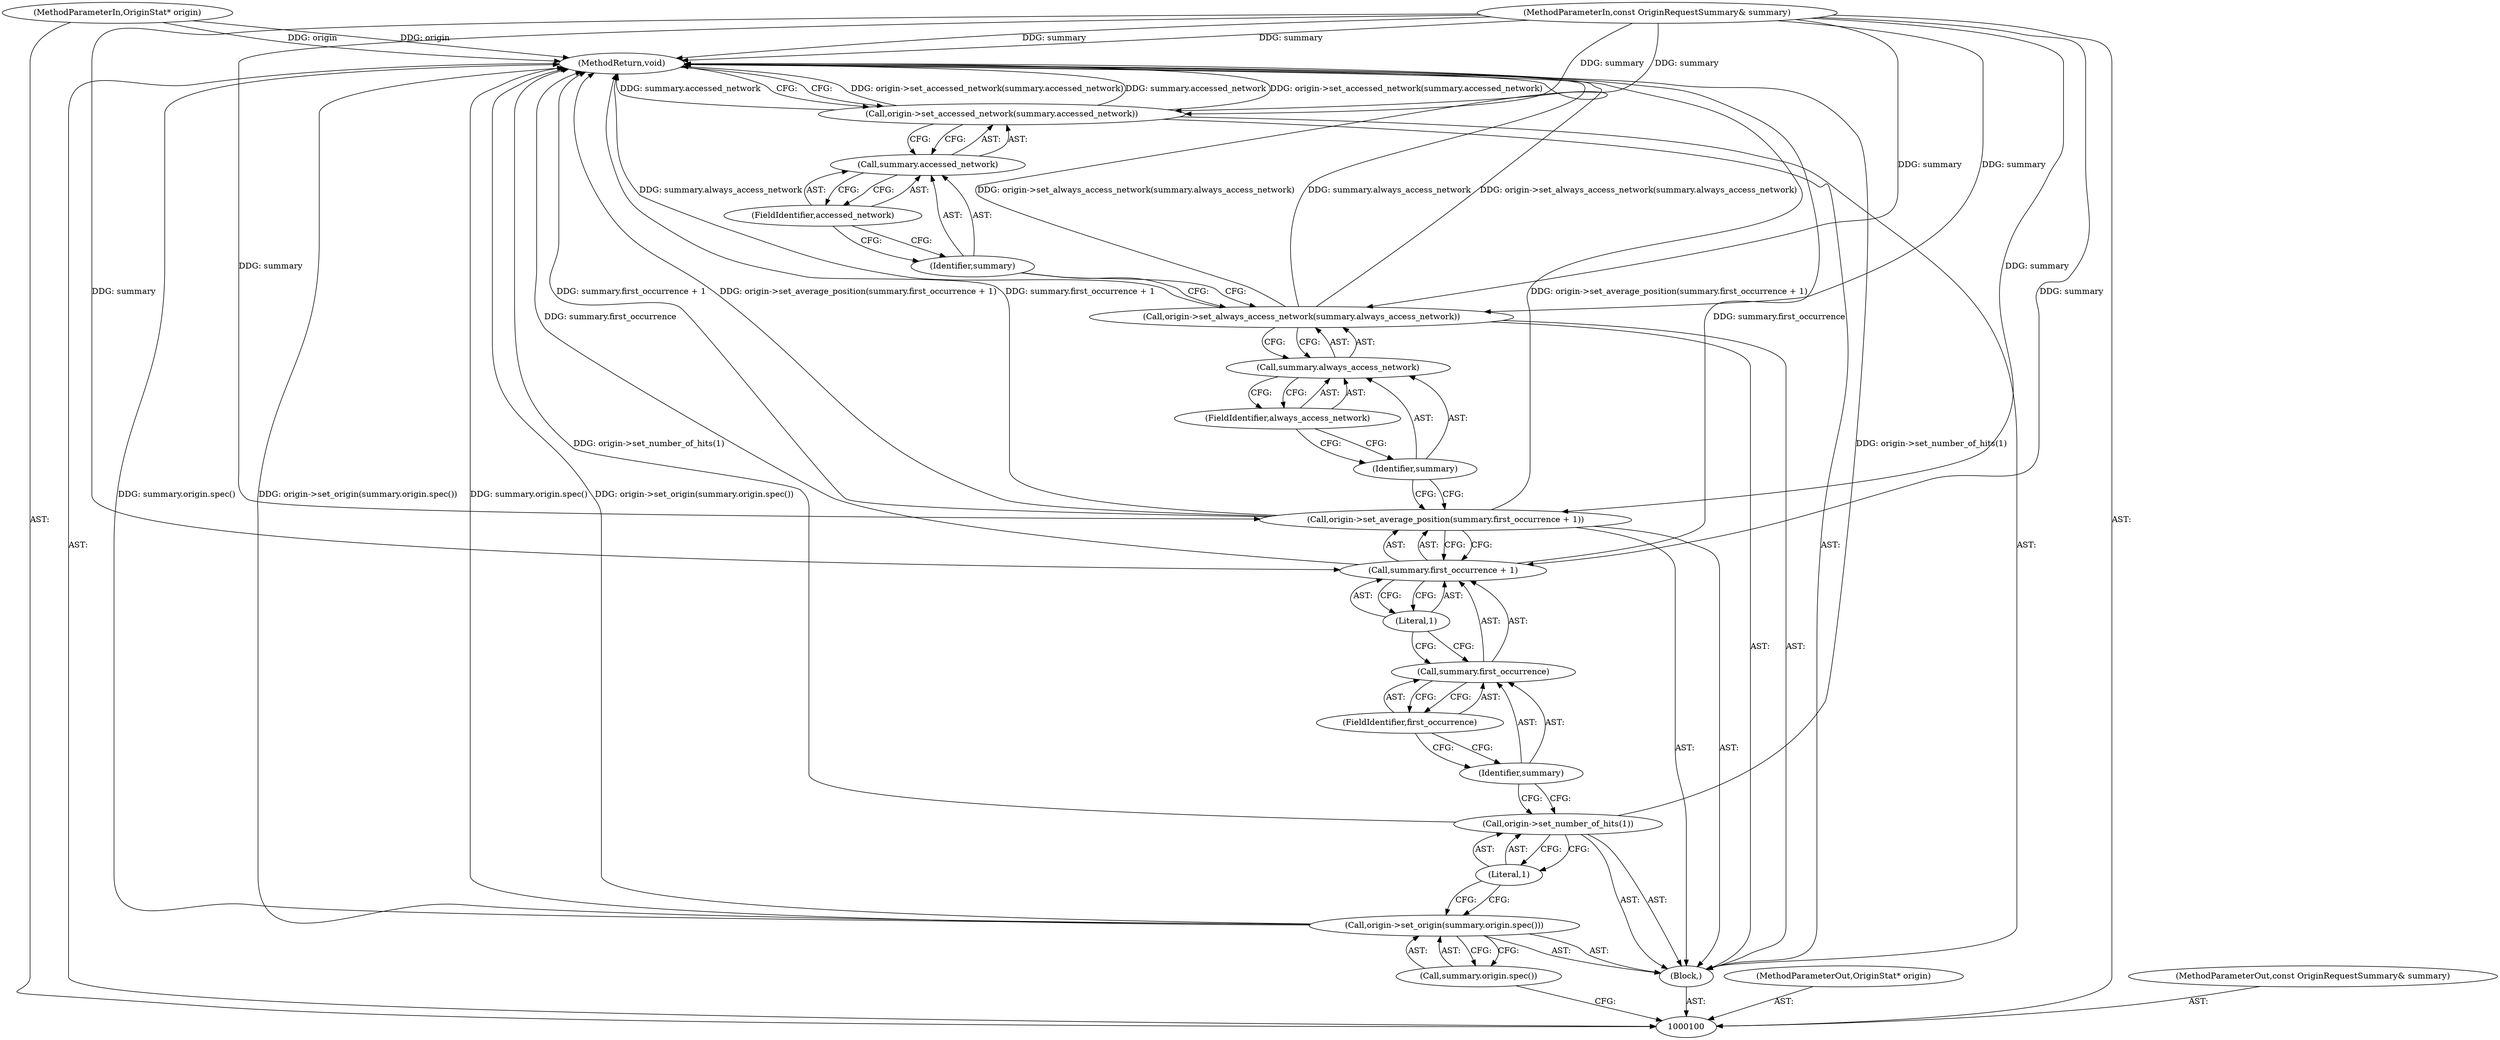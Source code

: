 digraph "1_Chrome_fec26ff33bf372476a70326f3669a35f34a9d474_11" {
"1000122" [label="(MethodReturn,void)"];
"1000101" [label="(MethodParameterIn,OriginStat* origin)"];
"1000161" [label="(MethodParameterOut,OriginStat* origin)"];
"1000103" [label="(Block,)"];
"1000102" [label="(MethodParameterIn,const OriginRequestSummary& summary)"];
"1000162" [label="(MethodParameterOut,const OriginRequestSummary& summary)"];
"1000104" [label="(Call,origin->set_origin(summary.origin.spec()))"];
"1000105" [label="(Call,summary.origin.spec())"];
"1000106" [label="(Call,origin->set_number_of_hits(1))"];
"1000107" [label="(Literal,1)"];
"1000108" [label="(Call,origin->set_average_position(summary.first_occurrence + 1))"];
"1000109" [label="(Call,summary.first_occurrence + 1)"];
"1000110" [label="(Call,summary.first_occurrence)"];
"1000111" [label="(Identifier,summary)"];
"1000112" [label="(FieldIdentifier,first_occurrence)"];
"1000113" [label="(Literal,1)"];
"1000114" [label="(Call,origin->set_always_access_network(summary.always_access_network))"];
"1000115" [label="(Call,summary.always_access_network)"];
"1000116" [label="(Identifier,summary)"];
"1000117" [label="(FieldIdentifier,always_access_network)"];
"1000118" [label="(Call,origin->set_accessed_network(summary.accessed_network))"];
"1000119" [label="(Call,summary.accessed_network)"];
"1000120" [label="(Identifier,summary)"];
"1000121" [label="(FieldIdentifier,accessed_network)"];
"1000122" -> "1000100"  [label="AST: "];
"1000122" -> "1000118"  [label="CFG: "];
"1000108" -> "1000122"  [label="DDG: origin->set_average_position(summary.first_occurrence + 1)"];
"1000108" -> "1000122"  [label="DDG: summary.first_occurrence + 1"];
"1000104" -> "1000122"  [label="DDG: origin->set_origin(summary.origin.spec())"];
"1000104" -> "1000122"  [label="DDG: summary.origin.spec()"];
"1000114" -> "1000122"  [label="DDG: origin->set_always_access_network(summary.always_access_network)"];
"1000114" -> "1000122"  [label="DDG: summary.always_access_network"];
"1000118" -> "1000122"  [label="DDG: origin->set_accessed_network(summary.accessed_network)"];
"1000118" -> "1000122"  [label="DDG: summary.accessed_network"];
"1000102" -> "1000122"  [label="DDG: summary"];
"1000101" -> "1000122"  [label="DDG: origin"];
"1000109" -> "1000122"  [label="DDG: summary.first_occurrence"];
"1000106" -> "1000122"  [label="DDG: origin->set_number_of_hits(1)"];
"1000101" -> "1000100"  [label="AST: "];
"1000101" -> "1000122"  [label="DDG: origin"];
"1000161" -> "1000100"  [label="AST: "];
"1000103" -> "1000100"  [label="AST: "];
"1000104" -> "1000103"  [label="AST: "];
"1000106" -> "1000103"  [label="AST: "];
"1000108" -> "1000103"  [label="AST: "];
"1000114" -> "1000103"  [label="AST: "];
"1000118" -> "1000103"  [label="AST: "];
"1000102" -> "1000100"  [label="AST: "];
"1000102" -> "1000122"  [label="DDG: summary"];
"1000102" -> "1000108"  [label="DDG: summary"];
"1000102" -> "1000109"  [label="DDG: summary"];
"1000102" -> "1000114"  [label="DDG: summary"];
"1000102" -> "1000118"  [label="DDG: summary"];
"1000162" -> "1000100"  [label="AST: "];
"1000104" -> "1000103"  [label="AST: "];
"1000104" -> "1000105"  [label="CFG: "];
"1000105" -> "1000104"  [label="AST: "];
"1000107" -> "1000104"  [label="CFG: "];
"1000104" -> "1000122"  [label="DDG: origin->set_origin(summary.origin.spec())"];
"1000104" -> "1000122"  [label="DDG: summary.origin.spec()"];
"1000105" -> "1000104"  [label="AST: "];
"1000105" -> "1000100"  [label="CFG: "];
"1000104" -> "1000105"  [label="CFG: "];
"1000106" -> "1000103"  [label="AST: "];
"1000106" -> "1000107"  [label="CFG: "];
"1000107" -> "1000106"  [label="AST: "];
"1000111" -> "1000106"  [label="CFG: "];
"1000106" -> "1000122"  [label="DDG: origin->set_number_of_hits(1)"];
"1000107" -> "1000106"  [label="AST: "];
"1000107" -> "1000104"  [label="CFG: "];
"1000106" -> "1000107"  [label="CFG: "];
"1000108" -> "1000103"  [label="AST: "];
"1000108" -> "1000109"  [label="CFG: "];
"1000109" -> "1000108"  [label="AST: "];
"1000116" -> "1000108"  [label="CFG: "];
"1000108" -> "1000122"  [label="DDG: origin->set_average_position(summary.first_occurrence + 1)"];
"1000108" -> "1000122"  [label="DDG: summary.first_occurrence + 1"];
"1000102" -> "1000108"  [label="DDG: summary"];
"1000109" -> "1000108"  [label="AST: "];
"1000109" -> "1000113"  [label="CFG: "];
"1000110" -> "1000109"  [label="AST: "];
"1000113" -> "1000109"  [label="AST: "];
"1000108" -> "1000109"  [label="CFG: "];
"1000109" -> "1000122"  [label="DDG: summary.first_occurrence"];
"1000102" -> "1000109"  [label="DDG: summary"];
"1000110" -> "1000109"  [label="AST: "];
"1000110" -> "1000112"  [label="CFG: "];
"1000111" -> "1000110"  [label="AST: "];
"1000112" -> "1000110"  [label="AST: "];
"1000113" -> "1000110"  [label="CFG: "];
"1000111" -> "1000110"  [label="AST: "];
"1000111" -> "1000106"  [label="CFG: "];
"1000112" -> "1000111"  [label="CFG: "];
"1000112" -> "1000110"  [label="AST: "];
"1000112" -> "1000111"  [label="CFG: "];
"1000110" -> "1000112"  [label="CFG: "];
"1000113" -> "1000109"  [label="AST: "];
"1000113" -> "1000110"  [label="CFG: "];
"1000109" -> "1000113"  [label="CFG: "];
"1000114" -> "1000103"  [label="AST: "];
"1000114" -> "1000115"  [label="CFG: "];
"1000115" -> "1000114"  [label="AST: "];
"1000120" -> "1000114"  [label="CFG: "];
"1000114" -> "1000122"  [label="DDG: origin->set_always_access_network(summary.always_access_network)"];
"1000114" -> "1000122"  [label="DDG: summary.always_access_network"];
"1000102" -> "1000114"  [label="DDG: summary"];
"1000115" -> "1000114"  [label="AST: "];
"1000115" -> "1000117"  [label="CFG: "];
"1000116" -> "1000115"  [label="AST: "];
"1000117" -> "1000115"  [label="AST: "];
"1000114" -> "1000115"  [label="CFG: "];
"1000116" -> "1000115"  [label="AST: "];
"1000116" -> "1000108"  [label="CFG: "];
"1000117" -> "1000116"  [label="CFG: "];
"1000117" -> "1000115"  [label="AST: "];
"1000117" -> "1000116"  [label="CFG: "];
"1000115" -> "1000117"  [label="CFG: "];
"1000118" -> "1000103"  [label="AST: "];
"1000118" -> "1000119"  [label="CFG: "];
"1000119" -> "1000118"  [label="AST: "];
"1000122" -> "1000118"  [label="CFG: "];
"1000118" -> "1000122"  [label="DDG: origin->set_accessed_network(summary.accessed_network)"];
"1000118" -> "1000122"  [label="DDG: summary.accessed_network"];
"1000102" -> "1000118"  [label="DDG: summary"];
"1000119" -> "1000118"  [label="AST: "];
"1000119" -> "1000121"  [label="CFG: "];
"1000120" -> "1000119"  [label="AST: "];
"1000121" -> "1000119"  [label="AST: "];
"1000118" -> "1000119"  [label="CFG: "];
"1000120" -> "1000119"  [label="AST: "];
"1000120" -> "1000114"  [label="CFG: "];
"1000121" -> "1000120"  [label="CFG: "];
"1000121" -> "1000119"  [label="AST: "];
"1000121" -> "1000120"  [label="CFG: "];
"1000119" -> "1000121"  [label="CFG: "];
}
